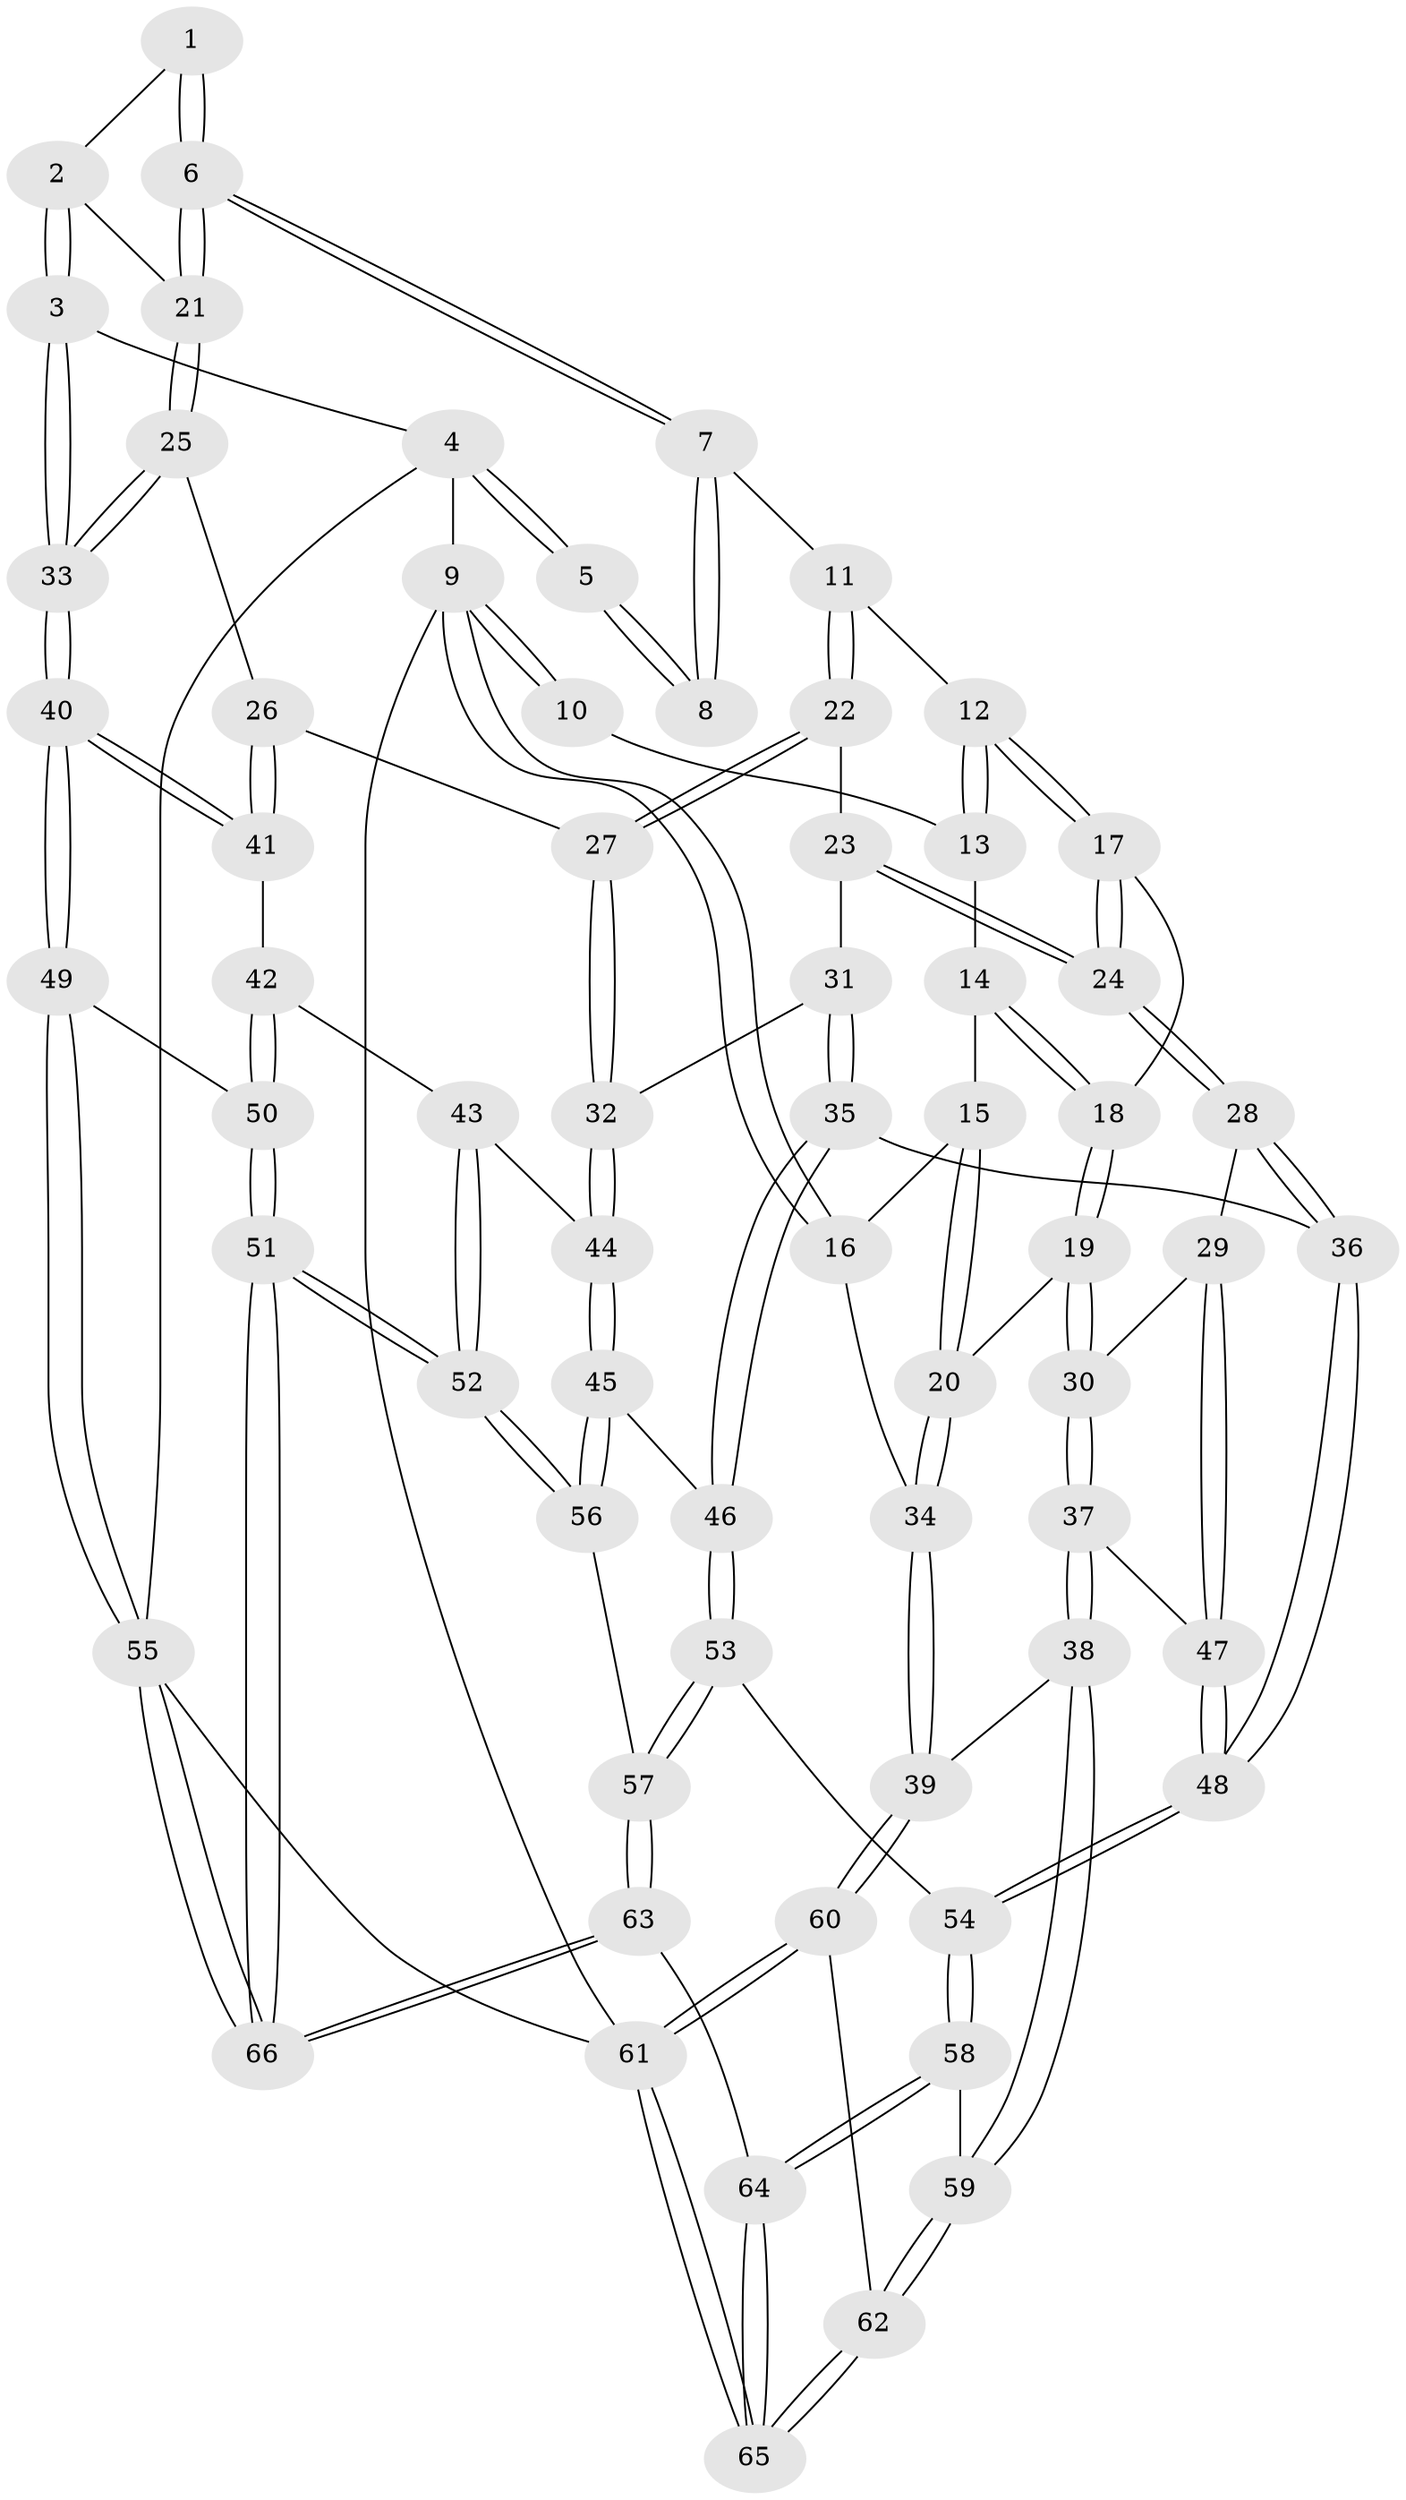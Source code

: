 // coarse degree distribution, {3: 0.07692307692307693, 5: 0.358974358974359, 2: 0.02564102564102564, 4: 0.5128205128205128, 7: 0.02564102564102564}
// Generated by graph-tools (version 1.1) at 2025/42/03/06/25 10:42:30]
// undirected, 66 vertices, 162 edges
graph export_dot {
graph [start="1"]
  node [color=gray90,style=filled];
  1 [pos="+0.8042590106372726+0.09584222810079232"];
  2 [pos="+0.8986562175245768+0.25150508788804155"];
  3 [pos="+1+0"];
  4 [pos="+1+0"];
  5 [pos="+0.6997935993139714+0"];
  6 [pos="+0.7666652656145927+0.32326100668637825"];
  7 [pos="+0.5666699931818726+0.19353146411759822"];
  8 [pos="+0.6307904610653418+0"];
  9 [pos="+0+0"];
  10 [pos="+0.19323493927512644+0"];
  11 [pos="+0.5036249737022476+0.23858348995920545"];
  12 [pos="+0.3996558706699641+0.2560960450833585"];
  13 [pos="+0.2143775754583191+0.043109493022221175"];
  14 [pos="+0.08324068212330503+0.2273016695007117"];
  15 [pos="+0.055583373635231255+0.23654965977524037"];
  16 [pos="+0+0.21491529439000207"];
  17 [pos="+0.313942157987642+0.3433233794575332"];
  18 [pos="+0.2893087328730248+0.3472870661703824"];
  19 [pos="+0.14573995382303656+0.46910196604580023"];
  20 [pos="+0.11185276861938663+0.4666559570213497"];
  21 [pos="+0.8009118487737434+0.34775023726004434"];
  22 [pos="+0.516684744227111+0.31474851703121304"];
  23 [pos="+0.5185386824875278+0.4525094805916693"];
  24 [pos="+0.36662909832536356+0.5085090965304102"];
  25 [pos="+0.8091036501614836+0.3996115161979213"];
  26 [pos="+0.8011224180808783+0.4216458640918066"];
  27 [pos="+0.6933881946789742+0.5219098579288441"];
  28 [pos="+0.36405476556728955+0.5482361432190769"];
  29 [pos="+0.33259798857847733+0.5667101207006595"];
  30 [pos="+0.17224666692065924+0.5114507146443107"];
  31 [pos="+0.5511641645313272+0.5051810741753958"];
  32 [pos="+0.6915186886755899+0.5243532395860917"];
  33 [pos="+1+0.49467095070990275"];
  34 [pos="+0+0.5848618803921801"];
  35 [pos="+0.4705294817101881+0.6177597582679663"];
  36 [pos="+0.43052443843280547+0.5976802933774383"];
  37 [pos="+0.1839751830953859+0.6830600994768733"];
  38 [pos="+0.13732063098311395+0.7079849637778205"];
  39 [pos="+0+0.584922797260499"];
  40 [pos="+1+0.5479032085211183"];
  41 [pos="+0.8958701907964958+0.603210737381495"];
  42 [pos="+0.8940899164544112+0.607955396948223"];
  43 [pos="+0.846055260521999+0.644188909667755"];
  44 [pos="+0.6835992855148122+0.6382992642009298"];
  45 [pos="+0.675372102503822+0.6561351965927716"];
  46 [pos="+0.4924957321247169+0.6583043028445469"];
  47 [pos="+0.2531402851503701+0.6846402862120611"];
  48 [pos="+0.31443214798988484+0.746853406785689"];
  49 [pos="+1+0.7644170095833424"];
  50 [pos="+0.9262136320002541+0.6850669626444501"];
  51 [pos="+0.8312215851750535+0.947463288420969"];
  52 [pos="+0.806025202086387+0.912657602108318"];
  53 [pos="+0.4627104680905189+0.77053713177705"];
  54 [pos="+0.34205127556297177+0.7870359520865585"];
  55 [pos="+1+1"];
  56 [pos="+0.7082221727850905+0.8186168691989761"];
  57 [pos="+0.5119936840877609+0.826162940286535"];
  58 [pos="+0.3064983200669656+0.8629111642972466"];
  59 [pos="+0.13582697285509143+0.8015491521806537"];
  60 [pos="+0+0.8111310313894878"];
  61 [pos="+0+1"];
  62 [pos="+0.0934848085070689+0.8824932450909952"];
  63 [pos="+0.43737838128572565+1"];
  64 [pos="+0.2977773002424449+1"];
  65 [pos="+0.2355379383614665+1"];
  66 [pos="+0.9812962952570436+1"];
  1 -- 2;
  1 -- 6;
  1 -- 6;
  2 -- 3;
  2 -- 3;
  2 -- 21;
  3 -- 4;
  3 -- 33;
  3 -- 33;
  4 -- 5;
  4 -- 5;
  4 -- 9;
  4 -- 55;
  5 -- 8;
  5 -- 8;
  6 -- 7;
  6 -- 7;
  6 -- 21;
  6 -- 21;
  7 -- 8;
  7 -- 8;
  7 -- 11;
  9 -- 10;
  9 -- 10;
  9 -- 16;
  9 -- 16;
  9 -- 61;
  10 -- 13;
  11 -- 12;
  11 -- 22;
  11 -- 22;
  12 -- 13;
  12 -- 13;
  12 -- 17;
  12 -- 17;
  13 -- 14;
  14 -- 15;
  14 -- 18;
  14 -- 18;
  15 -- 16;
  15 -- 20;
  15 -- 20;
  16 -- 34;
  17 -- 18;
  17 -- 24;
  17 -- 24;
  18 -- 19;
  18 -- 19;
  19 -- 20;
  19 -- 30;
  19 -- 30;
  20 -- 34;
  20 -- 34;
  21 -- 25;
  21 -- 25;
  22 -- 23;
  22 -- 27;
  22 -- 27;
  23 -- 24;
  23 -- 24;
  23 -- 31;
  24 -- 28;
  24 -- 28;
  25 -- 26;
  25 -- 33;
  25 -- 33;
  26 -- 27;
  26 -- 41;
  26 -- 41;
  27 -- 32;
  27 -- 32;
  28 -- 29;
  28 -- 36;
  28 -- 36;
  29 -- 30;
  29 -- 47;
  29 -- 47;
  30 -- 37;
  30 -- 37;
  31 -- 32;
  31 -- 35;
  31 -- 35;
  32 -- 44;
  32 -- 44;
  33 -- 40;
  33 -- 40;
  34 -- 39;
  34 -- 39;
  35 -- 36;
  35 -- 46;
  35 -- 46;
  36 -- 48;
  36 -- 48;
  37 -- 38;
  37 -- 38;
  37 -- 47;
  38 -- 39;
  38 -- 59;
  38 -- 59;
  39 -- 60;
  39 -- 60;
  40 -- 41;
  40 -- 41;
  40 -- 49;
  40 -- 49;
  41 -- 42;
  42 -- 43;
  42 -- 50;
  42 -- 50;
  43 -- 44;
  43 -- 52;
  43 -- 52;
  44 -- 45;
  44 -- 45;
  45 -- 46;
  45 -- 56;
  45 -- 56;
  46 -- 53;
  46 -- 53;
  47 -- 48;
  47 -- 48;
  48 -- 54;
  48 -- 54;
  49 -- 50;
  49 -- 55;
  49 -- 55;
  50 -- 51;
  50 -- 51;
  51 -- 52;
  51 -- 52;
  51 -- 66;
  51 -- 66;
  52 -- 56;
  52 -- 56;
  53 -- 54;
  53 -- 57;
  53 -- 57;
  54 -- 58;
  54 -- 58;
  55 -- 66;
  55 -- 66;
  55 -- 61;
  56 -- 57;
  57 -- 63;
  57 -- 63;
  58 -- 59;
  58 -- 64;
  58 -- 64;
  59 -- 62;
  59 -- 62;
  60 -- 61;
  60 -- 61;
  60 -- 62;
  61 -- 65;
  61 -- 65;
  62 -- 65;
  62 -- 65;
  63 -- 64;
  63 -- 66;
  63 -- 66;
  64 -- 65;
  64 -- 65;
}
